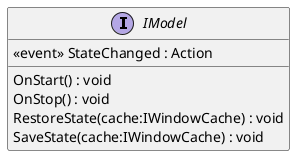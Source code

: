 @startuml
interface IModel {
     <<event>> StateChanged : Action 
    OnStart() : void
    OnStop() : void
    RestoreState(cache:IWindowCache) : void
    SaveState(cache:IWindowCache) : void
}
@enduml
